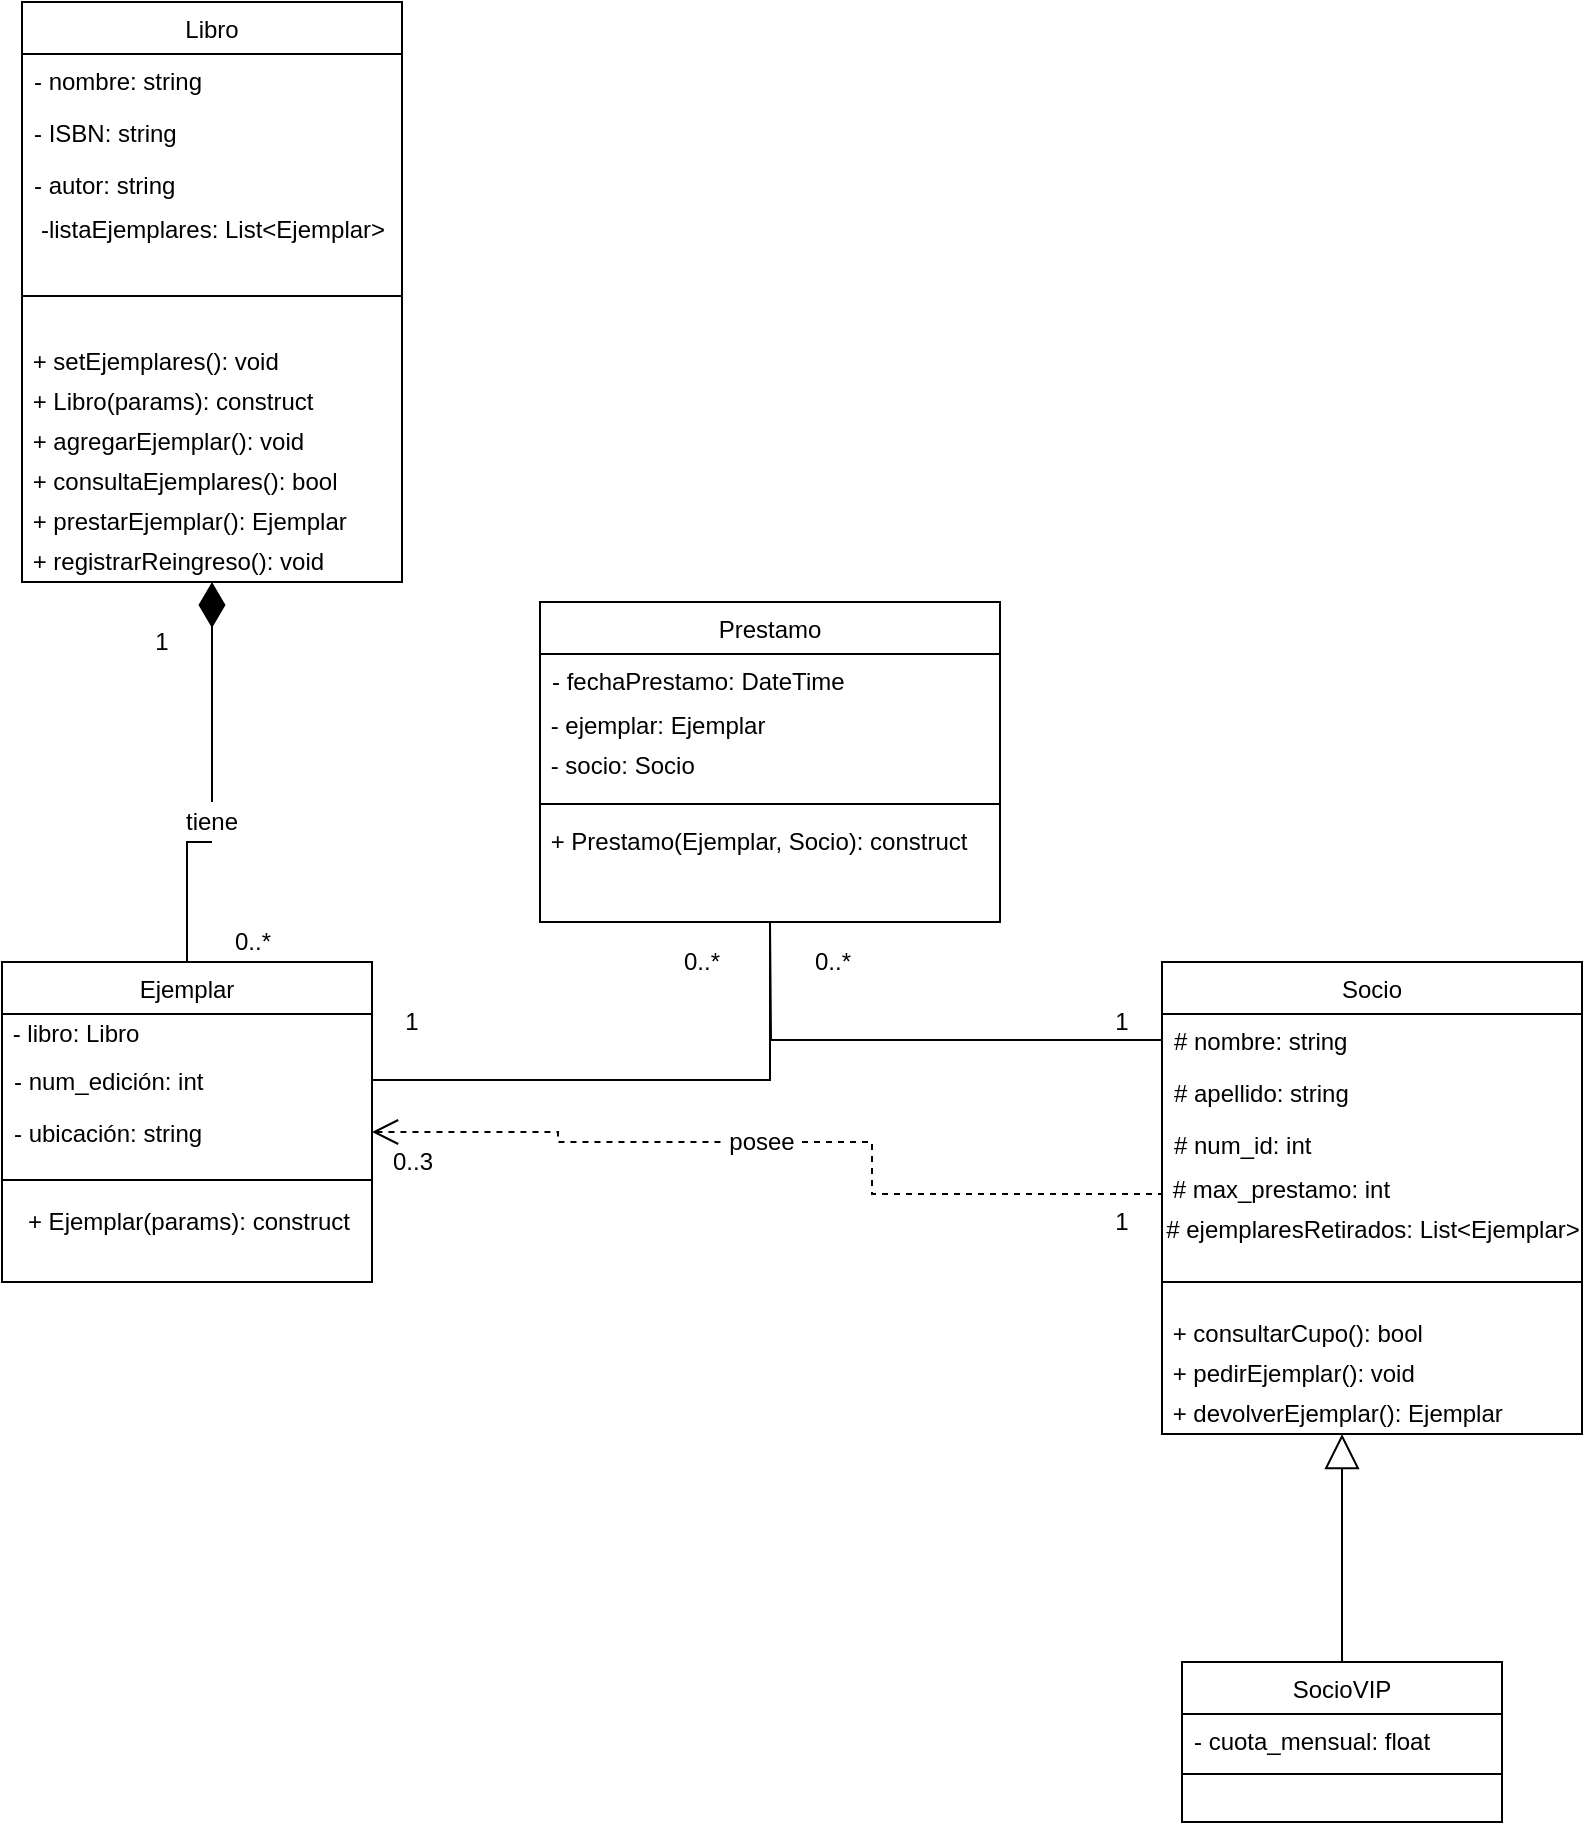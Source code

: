 <mxfile version="14.7.6" type="device"><diagram id="C5RBs43oDa-KdzZeNtuy" name="Page-1"><mxGraphModel dx="868" dy="1651" grid="1" gridSize="10" guides="1" tooltips="1" connect="1" arrows="1" fold="1" page="1" pageScale="1" pageWidth="827" pageHeight="1169" math="0" shadow="0"><root><mxCell id="WIyWlLk6GJQsqaUBKTNV-0"/><mxCell id="WIyWlLk6GJQsqaUBKTNV-1" parent="WIyWlLk6GJQsqaUBKTNV-0"/><mxCell id="zkfFHV4jXpPFQw0GAbJ--0" value="Libro" style="swimlane;fontStyle=0;align=center;verticalAlign=top;childLayout=stackLayout;horizontal=1;startSize=26;horizontalStack=0;resizeParent=1;resizeLast=0;collapsible=1;marginBottom=0;rounded=0;shadow=0;strokeWidth=1;" parent="WIyWlLk6GJQsqaUBKTNV-1" vertex="1"><mxGeometry x="40" y="-100" width="190" height="290" as="geometry"><mxRectangle x="230" y="140" width="160" height="26" as="alternateBounds"/></mxGeometry></mxCell><mxCell id="zkfFHV4jXpPFQw0GAbJ--1" value="- nombre: string" style="text;align=left;verticalAlign=top;spacingLeft=4;spacingRight=4;overflow=hidden;rotatable=0;points=[[0,0.5],[1,0.5]];portConstraint=eastwest;" parent="zkfFHV4jXpPFQw0GAbJ--0" vertex="1"><mxGeometry y="26" width="190" height="26" as="geometry"/></mxCell><mxCell id="zkfFHV4jXpPFQw0GAbJ--2" value="- ISBN: string" style="text;align=left;verticalAlign=top;spacingLeft=4;spacingRight=4;overflow=hidden;rotatable=0;points=[[0,0.5],[1,0.5]];portConstraint=eastwest;rounded=0;shadow=0;html=0;" parent="zkfFHV4jXpPFQw0GAbJ--0" vertex="1"><mxGeometry y="52" width="190" height="26" as="geometry"/></mxCell><mxCell id="zkfFHV4jXpPFQw0GAbJ--3" value="- autor: string" style="text;align=left;verticalAlign=top;spacingLeft=4;spacingRight=4;overflow=hidden;rotatable=0;points=[[0,0.5],[1,0.5]];portConstraint=eastwest;rounded=0;shadow=0;html=0;" parent="zkfFHV4jXpPFQw0GAbJ--0" vertex="1"><mxGeometry y="78" width="190" height="26" as="geometry"/></mxCell><mxCell id="ozPzjjcpsUhSoQw6T5oa-0" value="-listaEjemplares: List&amp;lt;Ejemplar&amp;gt;" style="text;html=1;align=center;verticalAlign=middle;resizable=0;points=[];autosize=1;strokeColor=none;" vertex="1" parent="zkfFHV4jXpPFQw0GAbJ--0"><mxGeometry y="104" width="190" height="20" as="geometry"/></mxCell><mxCell id="zkfFHV4jXpPFQw0GAbJ--4" value="" style="line;html=1;strokeWidth=1;align=left;verticalAlign=middle;spacingTop=-1;spacingLeft=3;spacingRight=3;rotatable=0;labelPosition=right;points=[];portConstraint=eastwest;" parent="zkfFHV4jXpPFQw0GAbJ--0" vertex="1"><mxGeometry y="124" width="190" height="46" as="geometry"/></mxCell><mxCell id="ozPzjjcpsUhSoQw6T5oa-2" value="&amp;nbsp;+ setEjemplares(): void" style="text;html=1;align=left;verticalAlign=middle;resizable=0;points=[];autosize=1;strokeColor=none;" vertex="1" parent="zkfFHV4jXpPFQw0GAbJ--0"><mxGeometry y="170" width="190" height="20" as="geometry"/></mxCell><mxCell id="ozPzjjcpsUhSoQw6T5oa-1" value="&amp;nbsp;+ Libro(params): construct" style="text;html=1;align=left;verticalAlign=middle;resizable=0;points=[];autosize=1;strokeColor=none;" vertex="1" parent="zkfFHV4jXpPFQw0GAbJ--0"><mxGeometry y="190" width="190" height="20" as="geometry"/></mxCell><mxCell id="PoXOshqWNW-DXzdKqZMb-29" value="&amp;nbsp;+ agregarEjemplar(): void" style="text;html=1;align=left;verticalAlign=middle;resizable=0;points=[];autosize=1;strokeColor=none;" parent="zkfFHV4jXpPFQw0GAbJ--0" vertex="1"><mxGeometry y="210" width="190" height="20" as="geometry"/></mxCell><mxCell id="PoXOshqWNW-DXzdKqZMb-30" value="&amp;nbsp;+ consultaEjemplares(): bool" style="text;html=1;align=left;verticalAlign=middle;resizable=0;points=[];autosize=1;strokeColor=none;" parent="zkfFHV4jXpPFQw0GAbJ--0" vertex="1"><mxGeometry y="230" width="190" height="20" as="geometry"/></mxCell><mxCell id="PoXOshqWNW-DXzdKqZMb-31" value="&amp;nbsp;+ prestarEjemplar(): Ejemplar" style="text;html=1;strokeColor=none;fillColor=none;align=left;verticalAlign=middle;whiteSpace=wrap;rounded=0;" parent="zkfFHV4jXpPFQw0GAbJ--0" vertex="1"><mxGeometry y="250" width="190" height="20" as="geometry"/></mxCell><mxCell id="PoXOshqWNW-DXzdKqZMb-32" value="&amp;nbsp;+ registrarReingreso(): void" style="text;html=1;align=left;verticalAlign=middle;resizable=0;points=[];autosize=1;strokeColor=none;" parent="zkfFHV4jXpPFQw0GAbJ--0" vertex="1"><mxGeometry y="270" width="190" height="20" as="geometry"/></mxCell><mxCell id="zkfFHV4jXpPFQw0GAbJ--17" value="Socio" style="swimlane;fontStyle=0;align=center;verticalAlign=top;childLayout=stackLayout;horizontal=1;startSize=26;horizontalStack=0;resizeParent=1;resizeLast=0;collapsible=1;marginBottom=0;rounded=0;shadow=0;strokeWidth=1;" parent="WIyWlLk6GJQsqaUBKTNV-1" vertex="1"><mxGeometry x="610" y="380" width="210" height="236" as="geometry"><mxRectangle x="550" y="140" width="160" height="26" as="alternateBounds"/></mxGeometry></mxCell><mxCell id="zkfFHV4jXpPFQw0GAbJ--18" value="# nombre: string&#10;" style="text;align=left;verticalAlign=top;spacingLeft=4;spacingRight=4;overflow=hidden;rotatable=0;points=[[0,0.5],[1,0.5]];portConstraint=eastwest;" parent="zkfFHV4jXpPFQw0GAbJ--17" vertex="1"><mxGeometry y="26" width="210" height="26" as="geometry"/></mxCell><mxCell id="zkfFHV4jXpPFQw0GAbJ--19" value="# apellido: string" style="text;align=left;verticalAlign=top;spacingLeft=4;spacingRight=4;overflow=hidden;rotatable=0;points=[[0,0.5],[1,0.5]];portConstraint=eastwest;rounded=0;shadow=0;html=0;" parent="zkfFHV4jXpPFQw0GAbJ--17" vertex="1"><mxGeometry y="52" width="210" height="26" as="geometry"/></mxCell><mxCell id="zkfFHV4jXpPFQw0GAbJ--20" value="# num_id: int" style="text;align=left;verticalAlign=top;spacingLeft=4;spacingRight=4;overflow=hidden;rotatable=0;points=[[0,0.5],[1,0.5]];portConstraint=eastwest;rounded=0;shadow=0;html=0;" parent="zkfFHV4jXpPFQw0GAbJ--17" vertex="1"><mxGeometry y="78" width="210" height="26" as="geometry"/></mxCell><mxCell id="PoXOshqWNW-DXzdKqZMb-17" value="&amp;nbsp;# max_prestamo: int" style="text;html=1;align=left;verticalAlign=middle;resizable=0;points=[];autosize=1;strokeColor=none;" parent="zkfFHV4jXpPFQw0GAbJ--17" vertex="1"><mxGeometry y="104" width="210" height="20" as="geometry"/></mxCell><mxCell id="ozPzjjcpsUhSoQw6T5oa-8" value="# ejemplaresRetirados: List&amp;lt;Ejemplar&amp;gt;" style="text;html=1;align=center;verticalAlign=middle;resizable=0;points=[];autosize=1;strokeColor=none;" vertex="1" parent="zkfFHV4jXpPFQw0GAbJ--17"><mxGeometry y="124" width="210" height="20" as="geometry"/></mxCell><mxCell id="zkfFHV4jXpPFQw0GAbJ--23" value="" style="line;html=1;strokeWidth=1;align=left;verticalAlign=middle;spacingTop=-1;spacingLeft=3;spacingRight=3;rotatable=0;labelPosition=right;points=[];portConstraint=eastwest;" parent="zkfFHV4jXpPFQw0GAbJ--17" vertex="1"><mxGeometry y="144" width="210" height="32" as="geometry"/></mxCell><mxCell id="PoXOshqWNW-DXzdKqZMb-33" value="&amp;nbsp;+ consultarCupo(): bool" style="text;html=1;align=left;verticalAlign=middle;resizable=0;points=[];autosize=1;strokeColor=none;" parent="zkfFHV4jXpPFQw0GAbJ--17" vertex="1"><mxGeometry y="176" width="210" height="20" as="geometry"/></mxCell><mxCell id="PoXOshqWNW-DXzdKqZMb-34" value="&amp;nbsp;+ pedirEjemplar(): void" style="text;html=1;align=left;verticalAlign=middle;resizable=0;points=[];autosize=1;strokeColor=none;" parent="zkfFHV4jXpPFQw0GAbJ--17" vertex="1"><mxGeometry y="196" width="210" height="20" as="geometry"/></mxCell><mxCell id="PoXOshqWNW-DXzdKqZMb-35" value="&amp;nbsp;+ devolverEjemplar(): Ejemplar" style="text;html=1;align=left;verticalAlign=middle;resizable=0;points=[];autosize=1;strokeColor=none;" parent="zkfFHV4jXpPFQw0GAbJ--17" vertex="1"><mxGeometry y="216" width="210" height="20" as="geometry"/></mxCell><mxCell id="PoXOshqWNW-DXzdKqZMb-1" value="SocioVIP" style="swimlane;fontStyle=0;align=center;verticalAlign=top;childLayout=stackLayout;horizontal=1;startSize=26;horizontalStack=0;resizeParent=1;resizeLast=0;collapsible=1;marginBottom=0;rounded=0;shadow=0;strokeWidth=1;" parent="WIyWlLk6GJQsqaUBKTNV-1" vertex="1"><mxGeometry x="620" y="730" width="160" height="80" as="geometry"><mxRectangle x="550" y="140" width="160" height="26" as="alternateBounds"/></mxGeometry></mxCell><mxCell id="PoXOshqWNW-DXzdKqZMb-4" value="- cuota_mensual: float" style="text;align=left;verticalAlign=top;spacingLeft=4;spacingRight=4;overflow=hidden;rotatable=0;points=[[0,0.5],[1,0.5]];portConstraint=eastwest;rounded=0;shadow=0;html=0;" parent="PoXOshqWNW-DXzdKqZMb-1" vertex="1"><mxGeometry y="26" width="160" height="26" as="geometry"/></mxCell><mxCell id="PoXOshqWNW-DXzdKqZMb-5" value="" style="line;html=1;strokeWidth=1;align=left;verticalAlign=middle;spacingTop=-1;spacingLeft=3;spacingRight=3;rotatable=0;labelPosition=right;points=[];portConstraint=eastwest;" parent="PoXOshqWNW-DXzdKqZMb-1" vertex="1"><mxGeometry y="52" width="160" height="8" as="geometry"/></mxCell><mxCell id="PoXOshqWNW-DXzdKqZMb-11" style="edgeStyle=orthogonalEdgeStyle;rounded=0;orthogonalLoop=1;jettySize=auto;html=1;exitX=0.5;exitY=0;exitDx=0;exitDy=0;entryX=0.5;entryY=1;entryDx=0;entryDy=0;endArrow=diamondThin;endFill=1;startArrow=none;endSize=20;" parent="WIyWlLk6GJQsqaUBKTNV-1" source="PoXOshqWNW-DXzdKqZMb-12" target="zkfFHV4jXpPFQw0GAbJ--0" edge="1"><mxGeometry relative="1" as="geometry"><Array as="points"><mxPoint x="135" y="230"/></Array></mxGeometry></mxCell><mxCell id="PoXOshqWNW-DXzdKqZMb-6" value="Ejemplar" style="swimlane;fontStyle=0;align=center;verticalAlign=top;childLayout=stackLayout;horizontal=1;startSize=26;horizontalStack=0;resizeParent=1;resizeLast=0;collapsible=1;marginBottom=0;rounded=0;shadow=0;strokeWidth=1;" parent="WIyWlLk6GJQsqaUBKTNV-1" vertex="1"><mxGeometry x="30" y="380" width="185" height="160" as="geometry"><mxRectangle x="230" y="140" width="160" height="26" as="alternateBounds"/></mxGeometry></mxCell><mxCell id="ozPzjjcpsUhSoQw6T5oa-7" value="&amp;nbsp;- libro: Libro" style="text;html=1;align=left;verticalAlign=middle;resizable=0;points=[];autosize=1;strokeColor=none;" vertex="1" parent="PoXOshqWNW-DXzdKqZMb-6"><mxGeometry y="26" width="185" height="20" as="geometry"/></mxCell><mxCell id="PoXOshqWNW-DXzdKqZMb-7" value="- num_edición: int" style="text;align=left;verticalAlign=top;spacingLeft=4;spacingRight=4;overflow=hidden;rotatable=0;points=[[0,0.5],[1,0.5]];portConstraint=eastwest;" parent="PoXOshqWNW-DXzdKqZMb-6" vertex="1"><mxGeometry y="46" width="185" height="26" as="geometry"/></mxCell><mxCell id="PoXOshqWNW-DXzdKqZMb-8" value="- ubicación: string" style="text;align=left;verticalAlign=top;spacingLeft=4;spacingRight=4;overflow=hidden;rotatable=0;points=[[0,0.5],[1,0.5]];portConstraint=eastwest;rounded=0;shadow=0;html=0;" parent="PoXOshqWNW-DXzdKqZMb-6" vertex="1"><mxGeometry y="72" width="185" height="26" as="geometry"/></mxCell><mxCell id="PoXOshqWNW-DXzdKqZMb-10" value="" style="line;html=1;strokeWidth=1;align=left;verticalAlign=middle;spacingTop=-1;spacingLeft=3;spacingRight=3;rotatable=0;labelPosition=right;points=[];portConstraint=eastwest;" parent="PoXOshqWNW-DXzdKqZMb-6" vertex="1"><mxGeometry y="98" width="185" height="22" as="geometry"/></mxCell><mxCell id="ozPzjjcpsUhSoQw6T5oa-6" value="+ Ejemplar(params): construct" style="text;html=1;align=center;verticalAlign=middle;resizable=0;points=[];autosize=1;strokeColor=none;" vertex="1" parent="PoXOshqWNW-DXzdKqZMb-6"><mxGeometry y="120" width="185" height="20" as="geometry"/></mxCell><mxCell id="PoXOshqWNW-DXzdKqZMb-12" value="tiene" style="text;html=1;strokeColor=none;fillColor=none;align=center;verticalAlign=middle;whiteSpace=wrap;rounded=0;" parent="WIyWlLk6GJQsqaUBKTNV-1" vertex="1"><mxGeometry x="115" y="300" width="40" height="20" as="geometry"/></mxCell><mxCell id="PoXOshqWNW-DXzdKqZMb-13" value="" style="edgeStyle=orthogonalEdgeStyle;rounded=0;orthogonalLoop=1;jettySize=auto;html=1;exitX=0.5;exitY=0;exitDx=0;exitDy=0;entryX=0.5;entryY=1;entryDx=0;entryDy=0;endArrow=none;endFill=0;startArrow=none;startFill=0;endSize=10;startSize=15;" parent="WIyWlLk6GJQsqaUBKTNV-1" source="PoXOshqWNW-DXzdKqZMb-6" target="PoXOshqWNW-DXzdKqZMb-12" edge="1"><mxGeometry relative="1" as="geometry"><mxPoint x="210" y="290" as="sourcePoint"/><mxPoint x="210" y="178" as="targetPoint"/><Array as="points"><mxPoint x="135" y="320"/></Array></mxGeometry></mxCell><mxCell id="PoXOshqWNW-DXzdKqZMb-14" value="1" style="text;html=1;strokeColor=none;fillColor=none;align=center;verticalAlign=middle;whiteSpace=wrap;rounded=0;" parent="WIyWlLk6GJQsqaUBKTNV-1" vertex="1"><mxGeometry x="90" y="210" width="40" height="20" as="geometry"/></mxCell><mxCell id="PoXOshqWNW-DXzdKqZMb-16" value="0..*" style="text;html=1;align=center;verticalAlign=middle;resizable=0;points=[];autosize=1;strokeColor=none;" parent="WIyWlLk6GJQsqaUBKTNV-1" vertex="1"><mxGeometry x="140" y="360" width="30" height="20" as="geometry"/></mxCell><mxCell id="PoXOshqWNW-DXzdKqZMb-18" style="edgeStyle=orthogonalEdgeStyle;rounded=0;orthogonalLoop=1;jettySize=auto;html=1;endArrow=block;endFill=0;startArrow=none;startFill=0;endSize=15;" parent="WIyWlLk6GJQsqaUBKTNV-1" source="PoXOshqWNW-DXzdKqZMb-1" target="zkfFHV4jXpPFQw0GAbJ--17" edge="1"><mxGeometry relative="1" as="geometry"><mxPoint x="520" y="689" as="sourcePoint"/><Array as="points"><mxPoint x="700" y="720"/><mxPoint x="700" y="720"/></Array></mxGeometry></mxCell><mxCell id="PoXOshqWNW-DXzdKqZMb-19" style="edgeStyle=orthogonalEdgeStyle;rounded=0;orthogonalLoop=1;jettySize=auto;html=1;exitX=1;exitY=0.5;exitDx=0;exitDy=0;startArrow=none;startFill=0;endArrow=none;endFill=0;endSize=15;dashed=1;" parent="WIyWlLk6GJQsqaUBKTNV-1" source="PoXOshqWNW-DXzdKqZMb-22" target="zkfFHV4jXpPFQw0GAbJ--17" edge="1"><mxGeometry relative="1" as="geometry"><Array as="points"><mxPoint x="465" y="470"/><mxPoint x="465" y="496"/></Array></mxGeometry></mxCell><mxCell id="PoXOshqWNW-DXzdKqZMb-22" value="posee" style="text;html=1;align=center;verticalAlign=middle;whiteSpace=wrap;rounded=0;" parent="WIyWlLk6GJQsqaUBKTNV-1" vertex="1"><mxGeometry x="390" y="460" width="40" height="20" as="geometry"/></mxCell><mxCell id="PoXOshqWNW-DXzdKqZMb-24" value="" style="edgeStyle=orthogonalEdgeStyle;rounded=0;orthogonalLoop=1;jettySize=auto;html=1;exitX=1;exitY=0.5;exitDx=0;exitDy=0;startArrow=open;startFill=0;endArrow=none;endFill=0;endSize=15;dashed=1;startSize=11;" parent="WIyWlLk6GJQsqaUBKTNV-1" source="PoXOshqWNW-DXzdKqZMb-8" target="PoXOshqWNW-DXzdKqZMb-22" edge="1"><mxGeometry relative="1" as="geometry"><mxPoint x="220" y="455" as="sourcePoint"/><mxPoint x="390" y="480" as="targetPoint"/><Array as="points"><mxPoint x="308" y="465"/><mxPoint x="308" y="470"/><mxPoint x="410" y="470"/></Array></mxGeometry></mxCell><mxCell id="PoXOshqWNW-DXzdKqZMb-26" value="1" style="text;html=1;strokeColor=none;fillColor=none;align=center;verticalAlign=middle;whiteSpace=wrap;rounded=0;" parent="WIyWlLk6GJQsqaUBKTNV-1" vertex="1"><mxGeometry x="570" y="500" width="40" height="20" as="geometry"/></mxCell><mxCell id="PoXOshqWNW-DXzdKqZMb-28" value="0..3" style="text;html=1;align=center;verticalAlign=middle;resizable=0;points=[];autosize=1;strokeColor=none;" parent="WIyWlLk6GJQsqaUBKTNV-1" vertex="1"><mxGeometry x="215" y="470" width="40" height="20" as="geometry"/></mxCell><mxCell id="PoXOshqWNW-DXzdKqZMb-36" value="Prestamo" style="swimlane;fontStyle=0;align=center;verticalAlign=top;childLayout=stackLayout;horizontal=1;startSize=26;horizontalStack=0;resizeParent=1;resizeLast=0;collapsible=1;marginBottom=0;rounded=0;shadow=0;strokeWidth=1;" parent="WIyWlLk6GJQsqaUBKTNV-1" vertex="1"><mxGeometry x="299" y="200" width="230" height="160" as="geometry"><mxRectangle x="230" y="140" width="160" height="26" as="alternateBounds"/></mxGeometry></mxCell><mxCell id="PoXOshqWNW-DXzdKqZMb-37" value="- fechaPrestamo: DateTime" style="text;align=left;verticalAlign=top;spacingLeft=4;spacingRight=4;overflow=hidden;rotatable=0;points=[[0,0.5],[1,0.5]];portConstraint=eastwest;" parent="PoXOshqWNW-DXzdKqZMb-36" vertex="1"><mxGeometry y="26" width="230" height="26" as="geometry"/></mxCell><mxCell id="ozPzjjcpsUhSoQw6T5oa-3" value="&amp;nbsp;- ejemplar: Ejemplar" style="text;html=1;align=left;verticalAlign=middle;resizable=0;points=[];autosize=1;strokeColor=none;" vertex="1" parent="PoXOshqWNW-DXzdKqZMb-36"><mxGeometry y="52" width="230" height="20" as="geometry"/></mxCell><mxCell id="ozPzjjcpsUhSoQw6T5oa-4" value="&amp;nbsp;- socio: Socio" style="text;html=1;align=left;verticalAlign=middle;resizable=0;points=[];autosize=1;strokeColor=none;" vertex="1" parent="PoXOshqWNW-DXzdKqZMb-36"><mxGeometry y="72" width="230" height="20" as="geometry"/></mxCell><mxCell id="PoXOshqWNW-DXzdKqZMb-39" value="" style="line;html=1;strokeWidth=1;align=left;verticalAlign=middle;spacingTop=-1;spacingLeft=3;spacingRight=3;rotatable=0;labelPosition=right;points=[];portConstraint=eastwest;" parent="PoXOshqWNW-DXzdKqZMb-36" vertex="1"><mxGeometry y="92" width="230" height="18" as="geometry"/></mxCell><mxCell id="PoXOshqWNW-DXzdKqZMb-40" value="&amp;nbsp;+ Prestamo(Ejemplar, Socio): construct" style="text;html=1;align=left;verticalAlign=middle;resizable=0;points=[];autosize=1;strokeColor=none;" parent="PoXOshqWNW-DXzdKqZMb-36" vertex="1"><mxGeometry y="110" width="230" height="20" as="geometry"/></mxCell><mxCell id="PoXOshqWNW-DXzdKqZMb-41" style="edgeStyle=orthogonalEdgeStyle;rounded=0;orthogonalLoop=1;jettySize=auto;html=1;startArrow=none;startFill=0;endArrow=none;endFill=0;startSize=19;endSize=20;" parent="WIyWlLk6GJQsqaUBKTNV-1" source="PoXOshqWNW-DXzdKqZMb-36" target="PoXOshqWNW-DXzdKqZMb-7" edge="1"><mxGeometry relative="1" as="geometry"><Array as="points"><mxPoint x="414" y="439"/></Array></mxGeometry></mxCell><mxCell id="PoXOshqWNW-DXzdKqZMb-42" style="edgeStyle=orthogonalEdgeStyle;rounded=0;orthogonalLoop=1;jettySize=auto;html=1;entryX=0;entryY=0.5;entryDx=0;entryDy=0;startArrow=none;startFill=0;endArrow=none;endFill=0;startSize=11;endSize=20;" parent="WIyWlLk6GJQsqaUBKTNV-1" target="zkfFHV4jXpPFQw0GAbJ--18" edge="1"><mxGeometry relative="1" as="geometry"><mxPoint x="414" y="360" as="sourcePoint"/></mxGeometry></mxCell><mxCell id="PoXOshqWNW-DXzdKqZMb-44" value="1" style="text;html=1;strokeColor=none;fillColor=none;align=center;verticalAlign=middle;whiteSpace=wrap;rounded=0;" parent="WIyWlLk6GJQsqaUBKTNV-1" vertex="1"><mxGeometry x="215" y="400" width="40" height="20" as="geometry"/></mxCell><mxCell id="PoXOshqWNW-DXzdKqZMb-45" value="1" style="text;html=1;strokeColor=none;fillColor=none;align=center;verticalAlign=middle;whiteSpace=wrap;rounded=0;" parent="WIyWlLk6GJQsqaUBKTNV-1" vertex="1"><mxGeometry x="570" y="400" width="40" height="20" as="geometry"/></mxCell><mxCell id="PoXOshqWNW-DXzdKqZMb-46" value="0..*" style="text;html=1;strokeColor=none;fillColor=none;align=center;verticalAlign=middle;whiteSpace=wrap;rounded=0;" parent="WIyWlLk6GJQsqaUBKTNV-1" vertex="1"><mxGeometry x="360" y="370" width="40" height="20" as="geometry"/></mxCell><mxCell id="PoXOshqWNW-DXzdKqZMb-47" value="0..*" style="text;html=1;align=center;verticalAlign=middle;resizable=0;points=[];autosize=1;strokeColor=none;" parent="WIyWlLk6GJQsqaUBKTNV-1" vertex="1"><mxGeometry x="430" y="370" width="30" height="20" as="geometry"/></mxCell></root></mxGraphModel></diagram></mxfile>